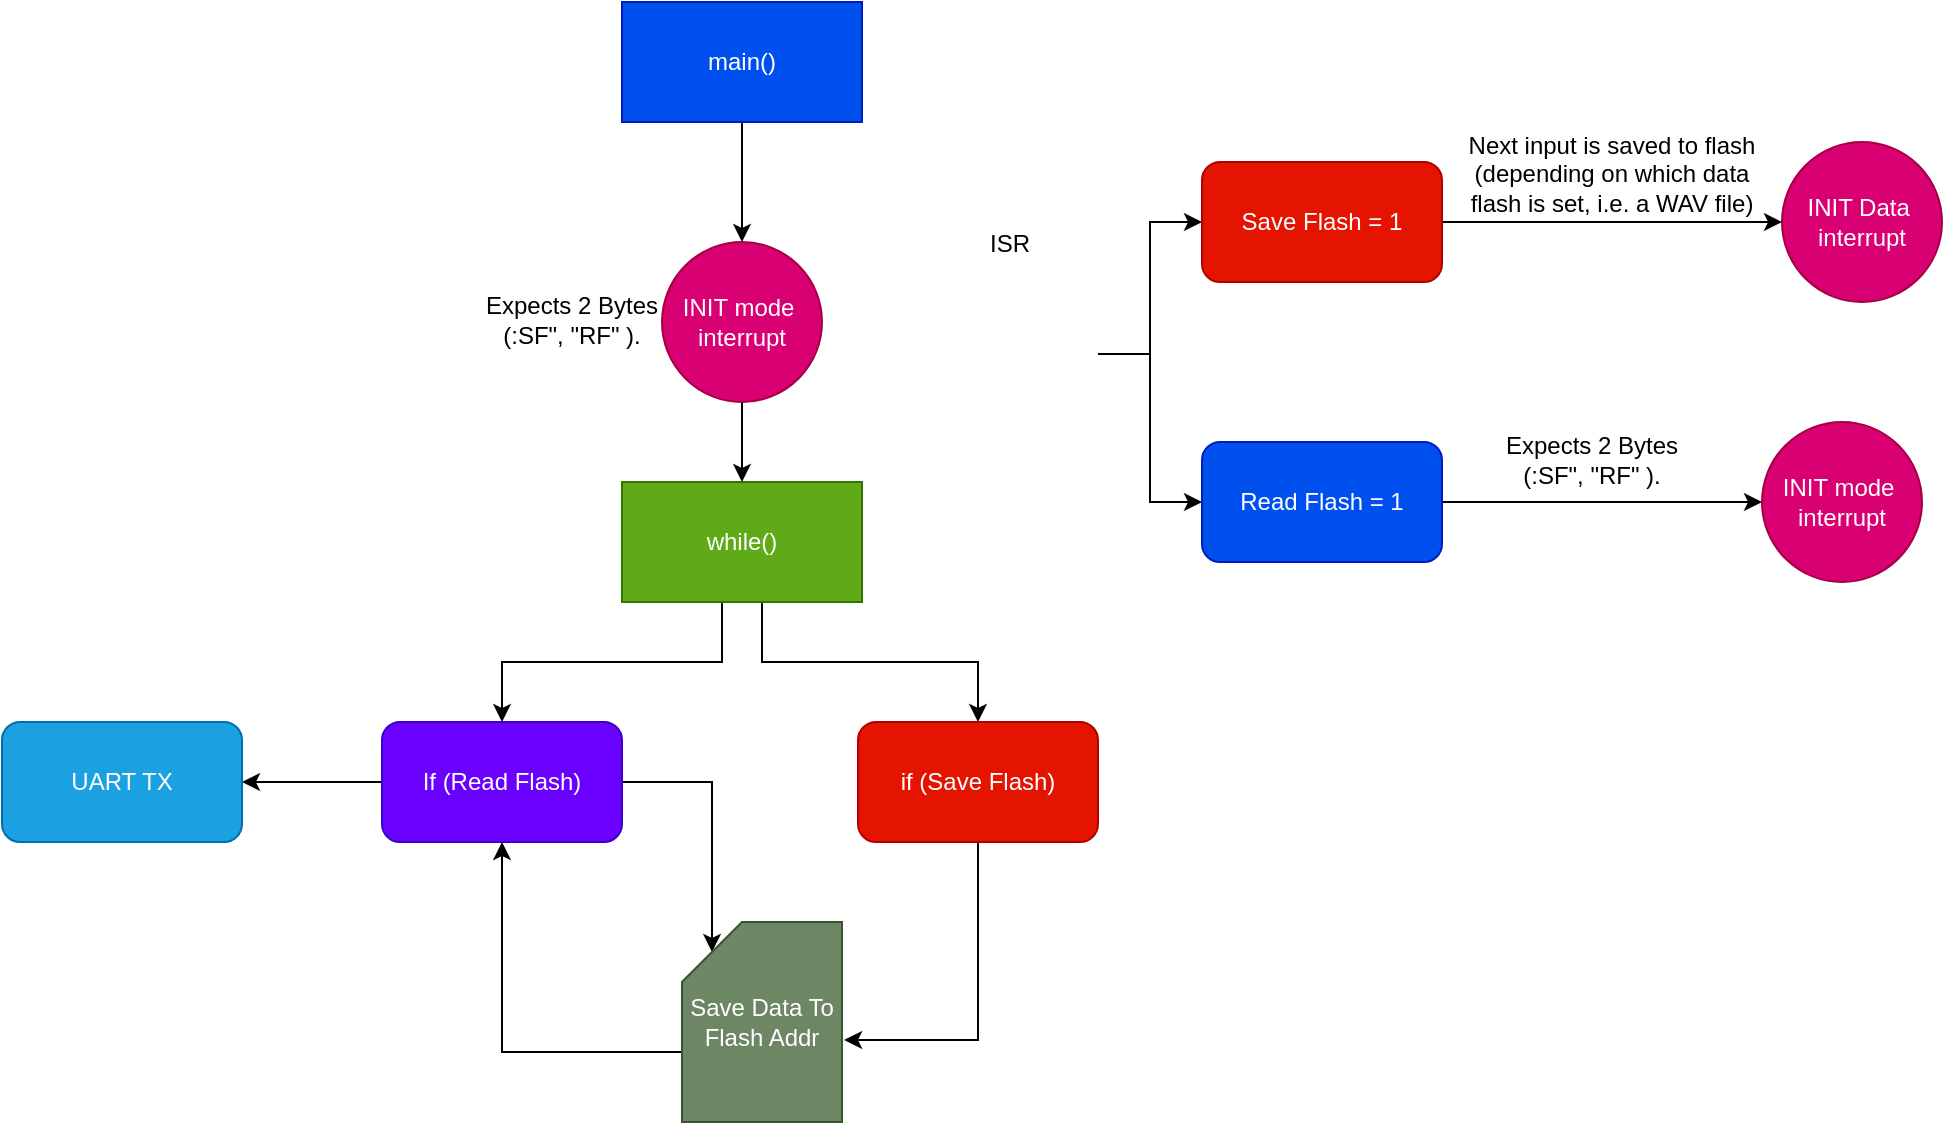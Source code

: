 <mxfile version="13.6.10" type="device"><diagram id="LcAqkxpyfm3WVxZlF_Hu" name="Page-1"><mxGraphModel dx="1422" dy="772" grid="1" gridSize="10" guides="1" tooltips="1" connect="1" arrows="1" fold="1" page="1" pageScale="1" pageWidth="3300" pageHeight="4681" math="0" shadow="0"><root><mxCell id="0"/><mxCell id="1" parent="0"/><mxCell id="lhEVsQdcbJaUPiXTYTIJ-4" style="edgeStyle=orthogonalEdgeStyle;rounded=0;orthogonalLoop=1;jettySize=auto;html=1;exitX=0.5;exitY=1;exitDx=0;exitDy=0;entryX=0.5;entryY=0;entryDx=0;entryDy=0;" edge="1" parent="1" source="lhEVsQdcbJaUPiXTYTIJ-2"><mxGeometry relative="1" as="geometry"><mxPoint x="700" y="240" as="targetPoint"/></mxGeometry></mxCell><mxCell id="lhEVsQdcbJaUPiXTYTIJ-2" value="main()" style="rounded=0;whiteSpace=wrap;html=1;fillColor=#0050ef;strokeColor=#001DBC;fontColor=#ffffff;" vertex="1" parent="1"><mxGeometry x="640" y="120" width="120" height="60" as="geometry"/></mxCell><mxCell id="lhEVsQdcbJaUPiXTYTIJ-19" style="edgeStyle=orthogonalEdgeStyle;rounded=0;orthogonalLoop=1;jettySize=auto;html=1;exitX=0.5;exitY=1;exitDx=0;exitDy=0;entryX=0.5;entryY=0;entryDx=0;entryDy=0;" edge="1" parent="1" source="lhEVsQdcbJaUPiXTYTIJ-5" target="lhEVsQdcbJaUPiXTYTIJ-17"><mxGeometry relative="1" as="geometry"><Array as="points"><mxPoint x="690" y="420"/><mxPoint x="690" y="450"/><mxPoint x="580" y="450"/></Array></mxGeometry></mxCell><mxCell id="lhEVsQdcbJaUPiXTYTIJ-20" style="edgeStyle=orthogonalEdgeStyle;rounded=0;orthogonalLoop=1;jettySize=auto;html=1;exitX=0.75;exitY=1;exitDx=0;exitDy=0;entryX=0.5;entryY=0;entryDx=0;entryDy=0;" edge="1" parent="1" source="lhEVsQdcbJaUPiXTYTIJ-5" target="lhEVsQdcbJaUPiXTYTIJ-18"><mxGeometry relative="1" as="geometry"><Array as="points"><mxPoint x="710" y="420"/><mxPoint x="710" y="450"/><mxPoint x="818" y="450"/></Array></mxGeometry></mxCell><mxCell id="lhEVsQdcbJaUPiXTYTIJ-5" value="while()" style="rounded=0;whiteSpace=wrap;html=1;fillColor=#60a917;strokeColor=#2D7600;fontColor=#ffffff;" vertex="1" parent="1"><mxGeometry x="640" y="360" width="120" height="60" as="geometry"/></mxCell><mxCell id="lhEVsQdcbJaUPiXTYTIJ-7" style="edgeStyle=orthogonalEdgeStyle;rounded=0;orthogonalLoop=1;jettySize=auto;html=1;exitX=0.5;exitY=1;exitDx=0;exitDy=0;entryX=0.5;entryY=0;entryDx=0;entryDy=0;" edge="1" parent="1" source="lhEVsQdcbJaUPiXTYTIJ-6" target="lhEVsQdcbJaUPiXTYTIJ-5"><mxGeometry relative="1" as="geometry"/></mxCell><mxCell id="lhEVsQdcbJaUPiXTYTIJ-6" value="INIT mode&amp;nbsp; interrupt" style="ellipse;whiteSpace=wrap;html=1;aspect=fixed;fillColor=#d80073;strokeColor=#A50040;fontColor=#ffffff;" vertex="1" parent="1"><mxGeometry x="660" y="240" width="80" height="80" as="geometry"/></mxCell><mxCell id="lhEVsQdcbJaUPiXTYTIJ-14" style="edgeStyle=orthogonalEdgeStyle;rounded=0;orthogonalLoop=1;jettySize=auto;html=1;exitX=1;exitY=0.5;exitDx=0;exitDy=0;" edge="1" parent="1" source="lhEVsQdcbJaUPiXTYTIJ-11" target="lhEVsQdcbJaUPiXTYTIJ-13"><mxGeometry relative="1" as="geometry"/></mxCell><mxCell id="lhEVsQdcbJaUPiXTYTIJ-16" style="edgeStyle=orthogonalEdgeStyle;rounded=0;orthogonalLoop=1;jettySize=auto;html=1;exitX=1;exitY=0.5;exitDx=0;exitDy=0;entryX=0;entryY=0.5;entryDx=0;entryDy=0;" edge="1" parent="1" source="lhEVsQdcbJaUPiXTYTIJ-11" target="lhEVsQdcbJaUPiXTYTIJ-15"><mxGeometry relative="1" as="geometry"/></mxCell><mxCell id="lhEVsQdcbJaUPiXTYTIJ-11" value="" style="shape=image;html=1;verticalAlign=top;verticalLabelPosition=bottom;labelBackgroundColor=#ffffff;imageAspect=0;aspect=fixed;image=https://cdn0.iconfinder.com/data/icons/energy-free/32/Energy_Energy_Lighning_Light_Thunder_Flash-128.png" vertex="1" parent="1"><mxGeometry x="790" y="252" width="88" height="88" as="geometry"/></mxCell><mxCell id="lhEVsQdcbJaUPiXTYTIJ-31" style="edgeStyle=orthogonalEdgeStyle;rounded=0;orthogonalLoop=1;jettySize=auto;html=1;exitX=1;exitY=0.5;exitDx=0;exitDy=0;entryX=0;entryY=0.5;entryDx=0;entryDy=0;" edge="1" parent="1" source="lhEVsQdcbJaUPiXTYTIJ-13" target="lhEVsQdcbJaUPiXTYTIJ-30"><mxGeometry relative="1" as="geometry"/></mxCell><mxCell id="lhEVsQdcbJaUPiXTYTIJ-13" value="Save Flash = 1" style="rounded=1;whiteSpace=wrap;html=1;fillColor=#e51400;strokeColor=#B20000;fontColor=#ffffff;" vertex="1" parent="1"><mxGeometry x="930" y="200" width="120" height="60" as="geometry"/></mxCell><mxCell id="lhEVsQdcbJaUPiXTYTIJ-36" style="edgeStyle=orthogonalEdgeStyle;rounded=0;orthogonalLoop=1;jettySize=auto;html=1;exitX=1;exitY=0.5;exitDx=0;exitDy=0;entryX=0;entryY=0.5;entryDx=0;entryDy=0;" edge="1" parent="1" source="lhEVsQdcbJaUPiXTYTIJ-15" target="lhEVsQdcbJaUPiXTYTIJ-35"><mxGeometry relative="1" as="geometry"/></mxCell><mxCell id="lhEVsQdcbJaUPiXTYTIJ-15" value="Read Flash = 1" style="rounded=1;whiteSpace=wrap;html=1;fillColor=#0050ef;strokeColor=#001DBC;fontColor=#ffffff;" vertex="1" parent="1"><mxGeometry x="930" y="340" width="120" height="60" as="geometry"/></mxCell><mxCell id="lhEVsQdcbJaUPiXTYTIJ-26" style="edgeStyle=orthogonalEdgeStyle;rounded=0;orthogonalLoop=1;jettySize=auto;html=1;exitX=0;exitY=0.5;exitDx=0;exitDy=0;" edge="1" parent="1" source="lhEVsQdcbJaUPiXTYTIJ-17"><mxGeometry relative="1" as="geometry"><mxPoint x="450" y="510" as="targetPoint"/></mxGeometry></mxCell><mxCell id="lhEVsQdcbJaUPiXTYTIJ-28" style="edgeStyle=orthogonalEdgeStyle;rounded=0;orthogonalLoop=1;jettySize=auto;html=1;exitX=1;exitY=0.5;exitDx=0;exitDy=0;entryX=0;entryY=0;entryDx=15;entryDy=15;entryPerimeter=0;" edge="1" parent="1" source="lhEVsQdcbJaUPiXTYTIJ-17" target="lhEVsQdcbJaUPiXTYTIJ-21"><mxGeometry relative="1" as="geometry"><mxPoint x="720" y="580" as="targetPoint"/></mxGeometry></mxCell><mxCell id="lhEVsQdcbJaUPiXTYTIJ-17" value="If (Read Flash)" style="rounded=1;whiteSpace=wrap;html=1;fillColor=#6a00ff;strokeColor=#3700CC;fontColor=#ffffff;" vertex="1" parent="1"><mxGeometry x="520" y="480" width="120" height="60" as="geometry"/></mxCell><mxCell id="lhEVsQdcbJaUPiXTYTIJ-23" style="edgeStyle=orthogonalEdgeStyle;rounded=0;orthogonalLoop=1;jettySize=auto;html=1;exitX=0.5;exitY=1;exitDx=0;exitDy=0;entryX=1.013;entryY=0.59;entryDx=0;entryDy=0;entryPerimeter=0;" edge="1" parent="1" source="lhEVsQdcbJaUPiXTYTIJ-18" target="lhEVsQdcbJaUPiXTYTIJ-21"><mxGeometry relative="1" as="geometry"><mxPoint x="760" y="620" as="targetPoint"/></mxGeometry></mxCell><mxCell id="lhEVsQdcbJaUPiXTYTIJ-18" value="if (Save Flash)" style="rounded=1;whiteSpace=wrap;html=1;fillColor=#e51400;strokeColor=#B20000;fontColor=#ffffff;" vertex="1" parent="1"><mxGeometry x="758" y="480" width="120" height="60" as="geometry"/></mxCell><mxCell id="lhEVsQdcbJaUPiXTYTIJ-25" style="edgeStyle=orthogonalEdgeStyle;rounded=0;orthogonalLoop=1;jettySize=auto;html=1;exitX=0;exitY=0;exitDx=0;exitDy=65;exitPerimeter=0;entryX=0.5;entryY=1;entryDx=0;entryDy=0;" edge="1" parent="1" source="lhEVsQdcbJaUPiXTYTIJ-21" target="lhEVsQdcbJaUPiXTYTIJ-17"><mxGeometry relative="1" as="geometry"/></mxCell><mxCell id="lhEVsQdcbJaUPiXTYTIJ-21" value="Save Data To Flash Addr" style="shape=card;whiteSpace=wrap;html=1;fillColor=#6d8764;strokeColor=#3A5431;fontColor=#ffffff;" vertex="1" parent="1"><mxGeometry x="670" y="580" width="80" height="100" as="geometry"/></mxCell><mxCell id="lhEVsQdcbJaUPiXTYTIJ-27" value="UART TX" style="rounded=1;whiteSpace=wrap;html=1;fillColor=#1ba1e2;strokeColor=#006EAF;fontColor=#ffffff;" vertex="1" parent="1"><mxGeometry x="330" y="480" width="120" height="60" as="geometry"/></mxCell><mxCell id="lhEVsQdcbJaUPiXTYTIJ-29" value="Expects 2 Bytes (:SF&quot;, &quot;RF&quot; )." style="text;html=1;strokeColor=none;fillColor=none;align=center;verticalAlign=middle;whiteSpace=wrap;rounded=0;" vertex="1" parent="1"><mxGeometry x="560" y="260" width="110" height="38" as="geometry"/></mxCell><mxCell id="lhEVsQdcbJaUPiXTYTIJ-30" value="INIT Data&amp;nbsp; interrupt" style="ellipse;whiteSpace=wrap;html=1;aspect=fixed;fillColor=#d80073;strokeColor=#A50040;fontColor=#ffffff;" vertex="1" parent="1"><mxGeometry x="1220" y="190" width="80" height="80" as="geometry"/></mxCell><mxCell id="lhEVsQdcbJaUPiXTYTIJ-32" value="Next input is saved to flash (depending on which data flash is set, i.e. a WAV file)" style="text;html=1;strokeColor=none;fillColor=none;align=center;verticalAlign=middle;whiteSpace=wrap;rounded=0;" vertex="1" parent="1"><mxGeometry x="1060" y="172" width="150" height="68" as="geometry"/></mxCell><mxCell id="lhEVsQdcbJaUPiXTYTIJ-35" value="INIT mode&amp;nbsp; interrupt" style="ellipse;whiteSpace=wrap;html=1;aspect=fixed;fillColor=#d80073;strokeColor=#A50040;fontColor=#ffffff;" vertex="1" parent="1"><mxGeometry x="1210" y="330" width="80" height="80" as="geometry"/></mxCell><mxCell id="lhEVsQdcbJaUPiXTYTIJ-37" value="Expects 2 Bytes (:SF&quot;, &quot;RF&quot; )." style="text;html=1;strokeColor=none;fillColor=none;align=center;verticalAlign=middle;whiteSpace=wrap;rounded=0;" vertex="1" parent="1"><mxGeometry x="1070" y="330" width="110" height="38" as="geometry"/></mxCell><mxCell id="lhEVsQdcbJaUPiXTYTIJ-38" value="ISR" style="text;html=1;strokeColor=none;fillColor=none;align=center;verticalAlign=middle;whiteSpace=wrap;rounded=0;" vertex="1" parent="1"><mxGeometry x="779" y="222" width="110" height="38" as="geometry"/></mxCell></root></mxGraphModel></diagram></mxfile>